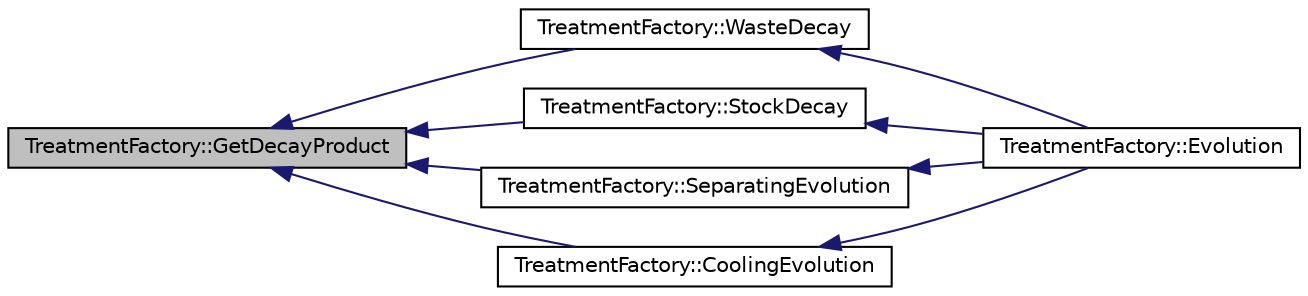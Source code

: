 digraph G
{
  edge [fontname="Helvetica",fontsize="10",labelfontname="Helvetica",labelfontsize="10"];
  node [fontname="Helvetica",fontsize="10",shape=record];
  rankdir="LR";
  Node1 [label="TreatmentFactory::GetDecayProduct",height=0.2,width=0.4,color="black", fillcolor="grey75", style="filled" fontcolor="black"];
  Node1 -> Node2 [dir="back",color="midnightblue",fontsize="10",style="solid",fontname="Helvetica"];
  Node2 [label="TreatmentFactory::WasteDecay",height=0.2,width=0.4,color="black", fillcolor="white", style="filled",URL="$class_treatment_factory.html#aeca0ee90774cd2cb95008d3bb79a46c8",tooltip="Deal the Waste Decay Evolution."];
  Node2 -> Node3 [dir="back",color="midnightblue",fontsize="10",style="solid",fontname="Helvetica"];
  Node3 [label="TreatmentFactory::Evolution",height=0.2,width=0.4,color="black", fillcolor="white", style="filled",URL="$class_treatment_factory.html#a3adb9c8d9e15a03fd780e97213a4c42e",tooltip="Performe the evolution until the Time t."];
  Node1 -> Node4 [dir="back",color="midnightblue",fontsize="10",style="solid",fontname="Helvetica"];
  Node4 [label="TreatmentFactory::StockDecay",height=0.2,width=0.4,color="black", fillcolor="white", style="filled",URL="$class_treatment_factory.html#a1516dbe08885873eb1e4377f3b20d413",tooltip="Deal the Stock Decay Evolution."];
  Node4 -> Node3 [dir="back",color="midnightblue",fontsize="10",style="solid",fontname="Helvetica"];
  Node1 -> Node5 [dir="back",color="midnightblue",fontsize="10",style="solid",fontname="Helvetica"];
  Node5 [label="TreatmentFactory::SeparatingEvolution",height=0.2,width=0.4,color="black", fillcolor="white", style="filled",URL="$class_treatment_factory.html#afb051dd3f5cb0253c07daffb5f636787",tooltip="Deal the Separating IV Decay Evolution and then send it to stock."];
  Node5 -> Node3 [dir="back",color="midnightblue",fontsize="10",style="solid",fontname="Helvetica"];
  Node1 -> Node6 [dir="back",color="midnightblue",fontsize="10",style="solid",fontname="Helvetica"];
  Node6 [label="TreatmentFactory::CoolingEvolution",height=0.2,width=0.4,color="black", fillcolor="white", style="filled",URL="$class_treatment_factory.html#a7bc2e774abb02f71df62bb30e5e6735b",tooltip="Deal the cooling and then send it to Separation."];
  Node6 -> Node3 [dir="back",color="midnightblue",fontsize="10",style="solid",fontname="Helvetica"];
}
